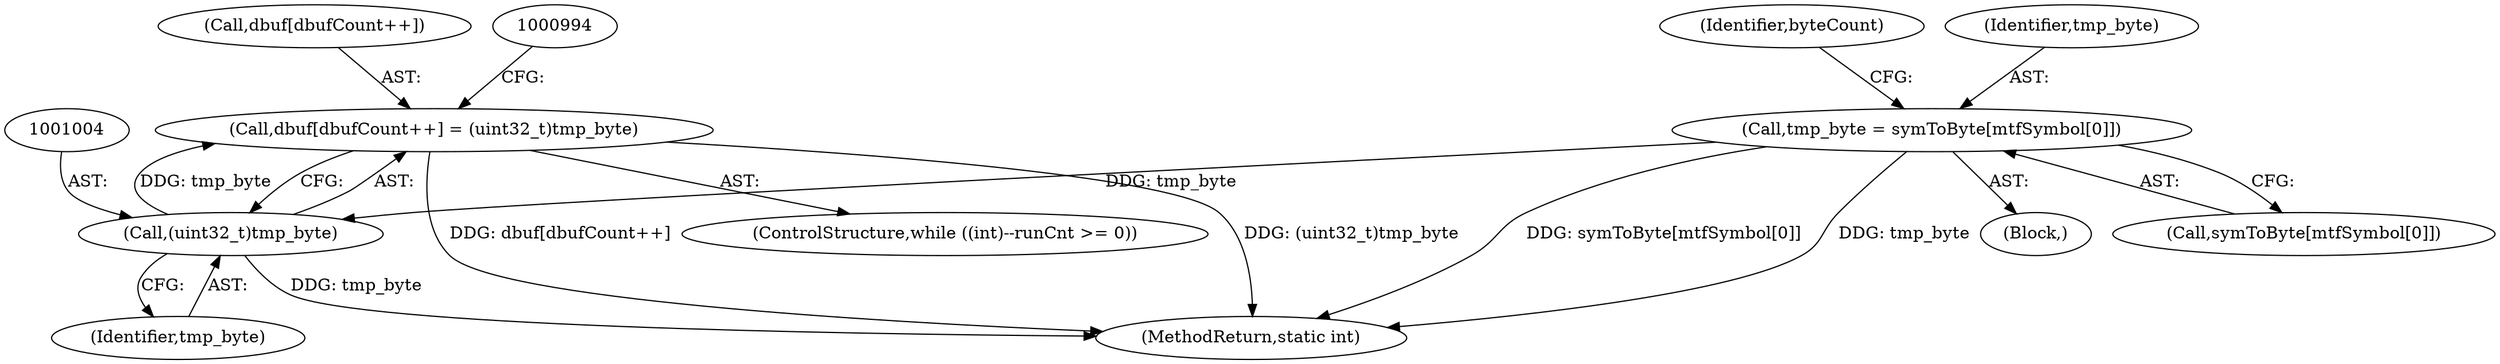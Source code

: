 digraph "0_busybox_0402cb32df015d9372578e3db27db47b33d5c7b0@pointer" {
"1000998" [label="(Call,dbuf[dbufCount++] = (uint32_t)tmp_byte)"];
"1001003" [label="(Call,(uint32_t)tmp_byte)"];
"1000979" [label="(Call,tmp_byte = symToByte[mtfSymbol[0]])"];
"1000956" [label="(Block,)"];
"1000979" [label="(Call,tmp_byte = symToByte[mtfSymbol[0]])"];
"1001003" [label="(Call,(uint32_t)tmp_byte)"];
"1001005" [label="(Identifier,tmp_byte)"];
"1000999" [label="(Call,dbuf[dbufCount++])"];
"1000981" [label="(Call,symToByte[mtfSymbol[0]])"];
"1000991" [label="(ControlStructure,while ((int)--runCnt >= 0))"];
"1000998" [label="(Call,dbuf[dbufCount++] = (uint32_t)tmp_byte)"];
"1001177" [label="(MethodReturn,static int)"];
"1000988" [label="(Identifier,byteCount)"];
"1000980" [label="(Identifier,tmp_byte)"];
"1000998" -> "1000991"  [label="AST: "];
"1000998" -> "1001003"  [label="CFG: "];
"1000999" -> "1000998"  [label="AST: "];
"1001003" -> "1000998"  [label="AST: "];
"1000994" -> "1000998"  [label="CFG: "];
"1000998" -> "1001177"  [label="DDG: (uint32_t)tmp_byte"];
"1000998" -> "1001177"  [label="DDG: dbuf[dbufCount++]"];
"1001003" -> "1000998"  [label="DDG: tmp_byte"];
"1001003" -> "1001005"  [label="CFG: "];
"1001004" -> "1001003"  [label="AST: "];
"1001005" -> "1001003"  [label="AST: "];
"1001003" -> "1001177"  [label="DDG: tmp_byte"];
"1000979" -> "1001003"  [label="DDG: tmp_byte"];
"1000979" -> "1000956"  [label="AST: "];
"1000979" -> "1000981"  [label="CFG: "];
"1000980" -> "1000979"  [label="AST: "];
"1000981" -> "1000979"  [label="AST: "];
"1000988" -> "1000979"  [label="CFG: "];
"1000979" -> "1001177"  [label="DDG: symToByte[mtfSymbol[0]]"];
"1000979" -> "1001177"  [label="DDG: tmp_byte"];
}
